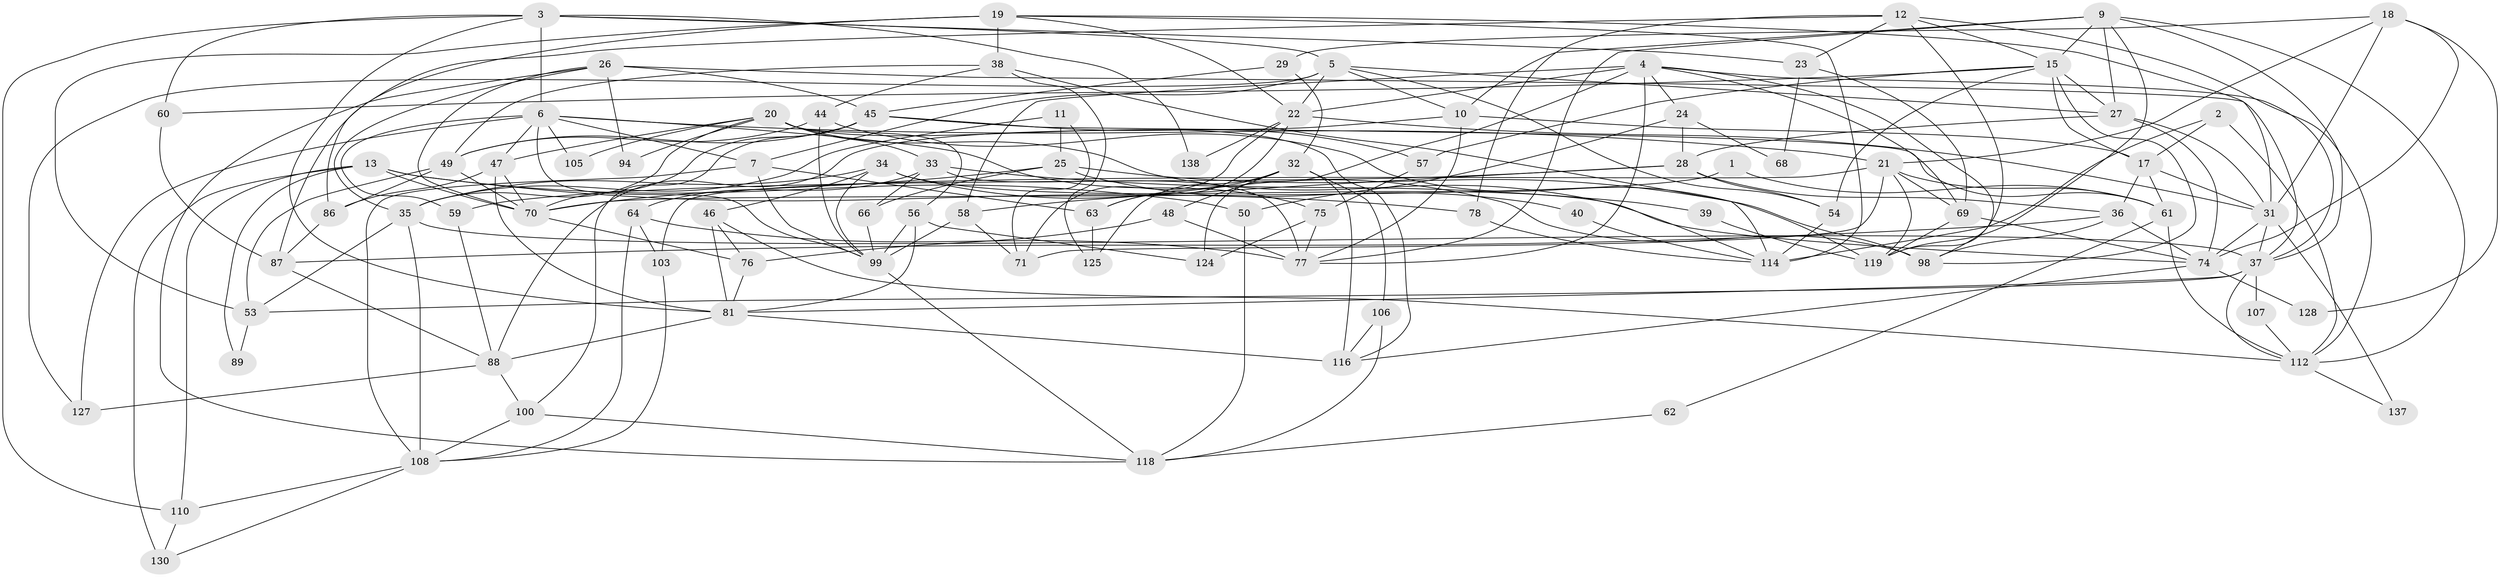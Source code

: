 // Generated by graph-tools (version 1.1) at 2025/52/02/27/25 19:52:04]
// undirected, 91 vertices, 220 edges
graph export_dot {
graph [start="1"]
  node [color=gray90,style=filled];
  1;
  2;
  3 [super="+101"];
  4 [super="+41"];
  5 [super="+55"];
  6 [super="+131"];
  7 [super="+8"];
  9 [super="+14"];
  10 [super="+120"];
  11;
  12 [super="+111"];
  13 [super="+30"];
  15 [super="+16"];
  17;
  18 [super="+42"];
  19 [super="+43"];
  20 [super="+126"];
  21 [super="+95"];
  22 [super="+96"];
  23;
  24 [super="+80"];
  25 [super="+102"];
  26;
  27 [super="+91"];
  28 [super="+84"];
  29;
  31 [super="+109"];
  32 [super="+51"];
  33 [super="+97"];
  34;
  35 [super="+140"];
  36 [super="+73"];
  37 [super="+113"];
  38 [super="+85"];
  39;
  40;
  44;
  45 [super="+104"];
  46 [super="+123"];
  47 [super="+83"];
  48;
  49 [super="+52"];
  50;
  53 [super="+136"];
  54;
  56 [super="+82"];
  57;
  58 [super="+67"];
  59 [super="+65"];
  60;
  61 [super="+134"];
  62;
  63;
  64;
  66;
  68;
  69 [super="+90"];
  70 [super="+72"];
  71;
  74 [super="+79"];
  75;
  76 [super="+93"];
  77 [super="+139"];
  78;
  81 [super="+92"];
  86;
  87;
  88 [super="+135"];
  89;
  94;
  98;
  99 [super="+117"];
  100;
  103;
  105;
  106;
  107;
  108 [super="+121"];
  110;
  112 [super="+122"];
  114 [super="+115"];
  116 [super="+133"];
  118 [super="+132"];
  119 [super="+129"];
  124;
  125;
  127;
  128;
  130;
  137;
  138;
  1 -- 70;
  1 -- 61;
  2 -- 17;
  2 -- 112;
  2 -- 114;
  3 -- 110;
  3 -- 60;
  3 -- 23;
  3 -- 138;
  3 -- 6;
  3 -- 5;
  3 -- 81;
  4 -- 37;
  4 -- 124;
  4 -- 69;
  4 -- 98;
  4 -- 22;
  4 -- 58;
  4 -- 77;
  4 -- 24;
  5 -- 54;
  5 -- 22;
  5 -- 10;
  5 -- 127;
  5 -- 7;
  5 -- 27;
  6 -- 47;
  6 -- 105;
  6 -- 127;
  6 -- 99;
  6 -- 75;
  6 -- 21;
  6 -- 59;
  6 -- 7;
  7 -- 63;
  7 -- 108;
  7 -- 99;
  9 -- 10;
  9 -- 27;
  9 -- 37;
  9 -- 15;
  9 -- 119;
  9 -- 112;
  9 -- 77;
  10 -- 77;
  10 -- 88;
  10 -- 17;
  11 -- 71;
  11 -- 35;
  11 -- 25;
  12 -- 23;
  12 -- 112;
  12 -- 119;
  12 -- 87;
  12 -- 78;
  12 -- 15;
  13 -- 50;
  13 -- 78;
  13 -- 89;
  13 -- 110;
  13 -- 130 [weight=2];
  13 -- 70;
  15 -- 57;
  15 -- 17;
  15 -- 54;
  15 -- 98;
  15 -- 27;
  15 -- 60;
  17 -- 31;
  17 -- 61;
  17 -- 36;
  18 -- 31;
  18 -- 29;
  18 -- 128;
  18 -- 21;
  18 -- 74;
  19 -- 86 [weight=2];
  19 -- 114;
  19 -- 38;
  19 -- 22;
  19 -- 31;
  19 -- 53;
  20 -- 116;
  20 -- 47;
  20 -- 56 [weight=2];
  20 -- 94;
  20 -- 33;
  20 -- 35;
  20 -- 105;
  20 -- 114;
  21 -- 71;
  21 -- 69;
  21 -- 103;
  21 -- 61;
  21 -- 119;
  22 -- 71;
  22 -- 138;
  22 -- 63;
  22 -- 31;
  23 -- 69;
  23 -- 68;
  24 -- 50 [weight=2];
  24 -- 68;
  24 -- 28;
  25 -- 98;
  25 -- 40;
  25 -- 66;
  25 -- 70;
  26 -- 35;
  26 -- 70;
  26 -- 94;
  26 -- 118;
  26 -- 37;
  26 -- 45;
  27 -- 74;
  27 -- 28;
  27 -- 31;
  28 -- 36 [weight=2];
  28 -- 59 [weight=2];
  28 -- 54;
  28 -- 58;
  29 -- 32;
  29 -- 45;
  31 -- 37;
  31 -- 137;
  31 -- 74;
  32 -- 106;
  32 -- 63;
  32 -- 48;
  32 -- 116;
  32 -- 125;
  33 -- 64;
  33 -- 66;
  33 -- 39;
  33 -- 77 [weight=2];
  34 -- 98;
  34 -- 46;
  34 -- 99;
  34 -- 35;
  34 -- 74;
  35 -- 37;
  35 -- 53;
  35 -- 108;
  36 -- 98;
  36 -- 87;
  36 -- 74;
  37 -- 53;
  37 -- 107;
  37 -- 112;
  37 -- 81;
  38 -- 44;
  38 -- 49;
  38 -- 114;
  38 -- 125;
  39 -- 119;
  40 -- 114;
  44 -- 49;
  44 -- 119;
  44 -- 99;
  45 -- 57;
  45 -- 100;
  45 -- 70;
  45 -- 49;
  45 -- 61;
  46 -- 112;
  46 -- 81;
  46 -- 76;
  47 -- 86;
  47 -- 81;
  47 -- 70;
  48 -- 76 [weight=2];
  48 -- 77;
  49 -- 86;
  49 -- 70;
  49 -- 53;
  50 -- 118;
  53 -- 89;
  54 -- 114;
  56 -- 99;
  56 -- 124;
  56 -- 81;
  57 -- 75;
  58 -- 71;
  58 -- 99;
  59 -- 88;
  60 -- 87;
  61 -- 112;
  61 -- 62;
  62 -- 118;
  63 -- 125;
  64 -- 77;
  64 -- 108;
  64 -- 103;
  66 -- 99;
  69 -- 74;
  69 -- 119;
  70 -- 76;
  74 -- 128;
  74 -- 116;
  75 -- 124;
  75 -- 77;
  76 -- 81;
  78 -- 114;
  81 -- 116;
  81 -- 88;
  86 -- 87;
  87 -- 88;
  88 -- 127;
  88 -- 100;
  99 -- 118;
  100 -- 108;
  100 -- 118;
  103 -- 108;
  106 -- 118;
  106 -- 116;
  107 -- 112;
  108 -- 130;
  108 -- 110;
  110 -- 130;
  112 -- 137;
}
